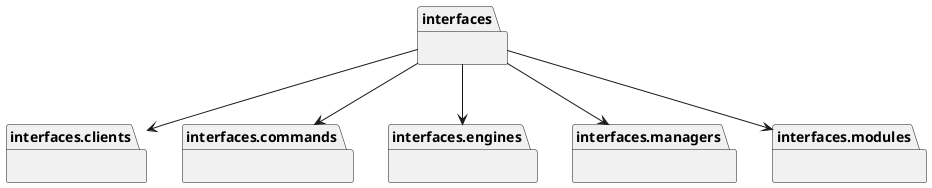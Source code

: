 @startuml packages
set namespaceSeparator none
package "interfaces" as interfaces {
}
package "interfaces.clients" as interfaces.clients {
}
package "interfaces.commands" as interfaces.commands {
}
package "interfaces.engines" as interfaces.engines {
}
package "interfaces.managers" as interfaces.managers {
}
package "interfaces.modules" as interfaces.modules {
}
interfaces --> interfaces.clients
interfaces --> interfaces.commands
interfaces --> interfaces.engines
interfaces --> interfaces.managers
interfaces --> interfaces.modules
@enduml
